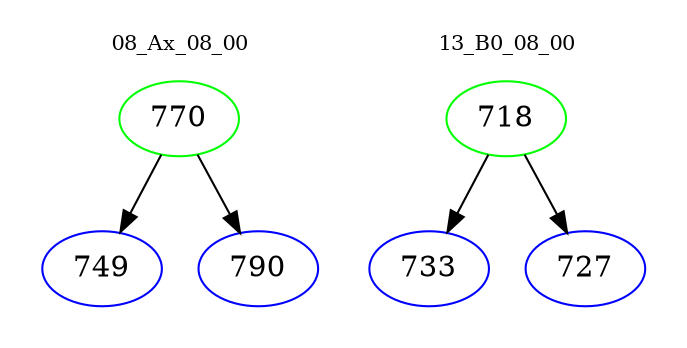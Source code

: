 digraph{
subgraph cluster_0 {
color = white
label = "08_Ax_08_00";
fontsize=10;
T0_770 [label="770", color="green"]
T0_770 -> T0_749 [color="black"]
T0_749 [label="749", color="blue"]
T0_770 -> T0_790 [color="black"]
T0_790 [label="790", color="blue"]
}
subgraph cluster_1 {
color = white
label = "13_B0_08_00";
fontsize=10;
T1_718 [label="718", color="green"]
T1_718 -> T1_733 [color="black"]
T1_733 [label="733", color="blue"]
T1_718 -> T1_727 [color="black"]
T1_727 [label="727", color="blue"]
}
}
